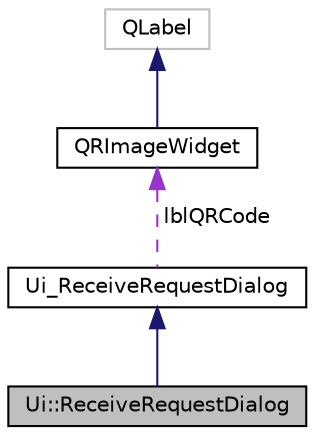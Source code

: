 digraph "Ui::ReceiveRequestDialog"
{
 // LATEX_PDF_SIZE
  edge [fontname="Helvetica",fontsize="10",labelfontname="Helvetica",labelfontsize="10"];
  node [fontname="Helvetica",fontsize="10",shape=record];
  Node2 [label="Ui::ReceiveRequestDialog",height=0.2,width=0.4,color="black", fillcolor="grey75", style="filled", fontcolor="black",tooltip=" "];
  Node3 -> Node2 [dir="back",color="midnightblue",fontsize="10",style="solid",fontname="Helvetica"];
  Node3 [label="Ui_ReceiveRequestDialog",height=0.2,width=0.4,color="black", fillcolor="white", style="filled",URL="$class_ui___receive_request_dialog.html",tooltip=" "];
  Node4 -> Node3 [dir="back",color="darkorchid3",fontsize="10",style="dashed",label=" lblQRCode" ,fontname="Helvetica"];
  Node4 [label="QRImageWidget",height=0.2,width=0.4,color="black", fillcolor="white", style="filled",URL="$class_q_r_image_widget.html",tooltip=" "];
  Node5 -> Node4 [dir="back",color="midnightblue",fontsize="10",style="solid",fontname="Helvetica"];
  Node5 [label="QLabel",height=0.2,width=0.4,color="grey75", fillcolor="white", style="filled",tooltip=" "];
}
